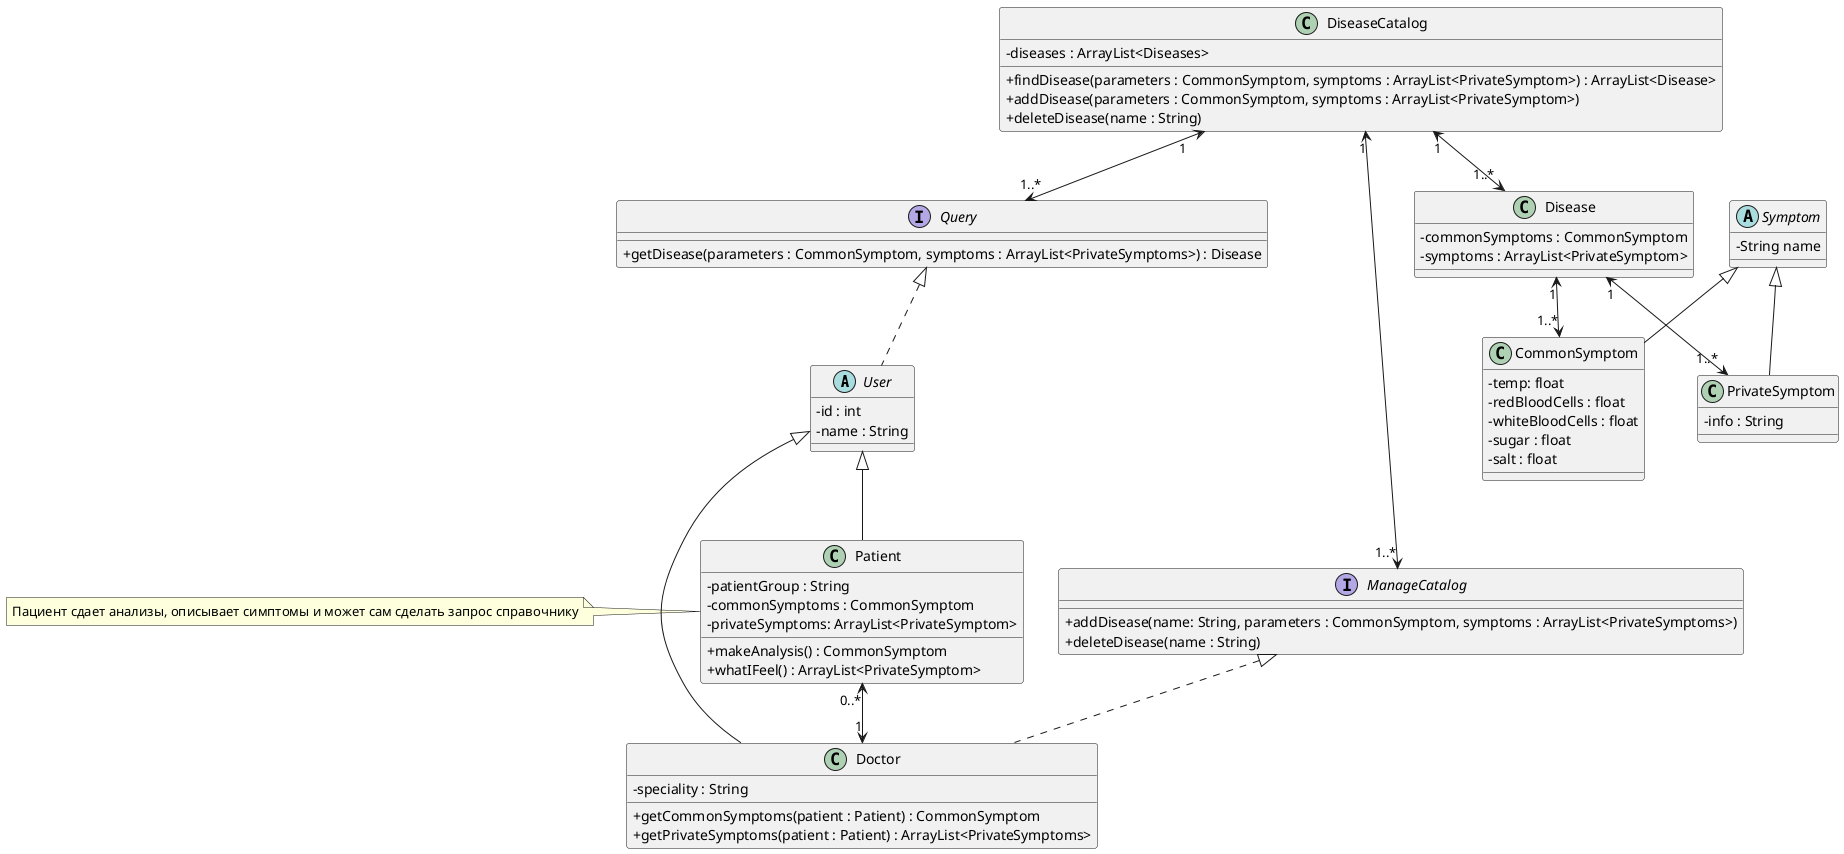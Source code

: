@startuml
skinparam classAttributeIconSize 0

abstract class User{
-id : int
-name : String
}

class Doctor {
-speciality : String
+getCommonSymptoms(patient : Patient) : CommonSymptom
+getPrivateSymptoms(patient : Patient) : ArrayList<PrivateSymptoms>
}

class Patient{
-patientGroup : String
-commonSymptoms : CommonSymptom
-privateSymptoms: ArrayList<PrivateSymptom>
+makeAnalysis() : CommonSymptom
+whatIFeel() : ArrayList<PrivateSymptom>
}
note left: Пациент сдает анализы, описывает симптомы и может сам сделать запрос справочнику

Patient "0..*" <--> "1" Doctor

interface Query{
+getDisease(parameters : CommonSymptom, symptoms : ArrayList<PrivateSymptoms>) : Disease
}

interface ManageCatalog{
+addDisease(name: String, parameters : CommonSymptom, symptoms : ArrayList<PrivateSymptoms>)
+deleteDisease(name : String)
}

Query <|.. User
ManageCatalog <|.. Doctor
User <|-- Doctor
User <|-- Patient

class DiseaseCatalog {
-diseases : ArrayList<Diseases>
+findDisease(parameters : CommonSymptom, symptoms : ArrayList<PrivateSymptom>) : ArrayList<Disease>
+addDisease(parameters : CommonSymptom, symptoms : ArrayList<PrivateSymptom>)
+deleteDisease(name : String)
}

class Disease{
-commonSymptoms : CommonSymptom
-symptoms : ArrayList<PrivateSymptom>
}

abstract class Symptom{
-String name
}

class CommonSymptom{
-temp: float
-redBloodCells : float
-whiteBloodCells : float
-sugar : float
-salt : float
}

class PrivateSymptom{
-info : String
}

Symptom <|-- CommonSymptom
Symptom <|-- PrivateSymptom

Disease "1" <--> "1..*" CommonSymptom
Disease "1" <--> "1..*" PrivateSymptom
DiseaseCatalog "1" <--> "1..*" Disease
DiseaseCatalog "1" <--> "1..*" ManageCatalog
DiseaseCatalog "1" <--> "1..*" Query

@enduml